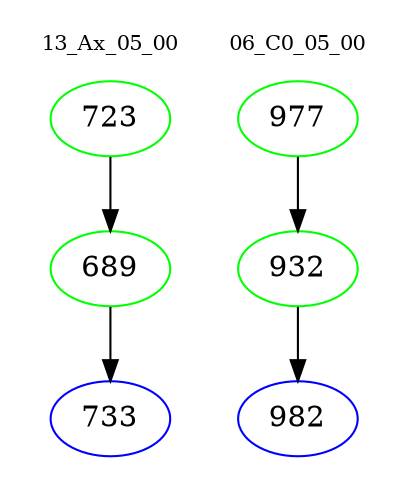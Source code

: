 digraph{
subgraph cluster_0 {
color = white
label = "13_Ax_05_00";
fontsize=10;
T0_723 [label="723", color="green"]
T0_723 -> T0_689 [color="black"]
T0_689 [label="689", color="green"]
T0_689 -> T0_733 [color="black"]
T0_733 [label="733", color="blue"]
}
subgraph cluster_1 {
color = white
label = "06_C0_05_00";
fontsize=10;
T1_977 [label="977", color="green"]
T1_977 -> T1_932 [color="black"]
T1_932 [label="932", color="green"]
T1_932 -> T1_982 [color="black"]
T1_982 [label="982", color="blue"]
}
}
